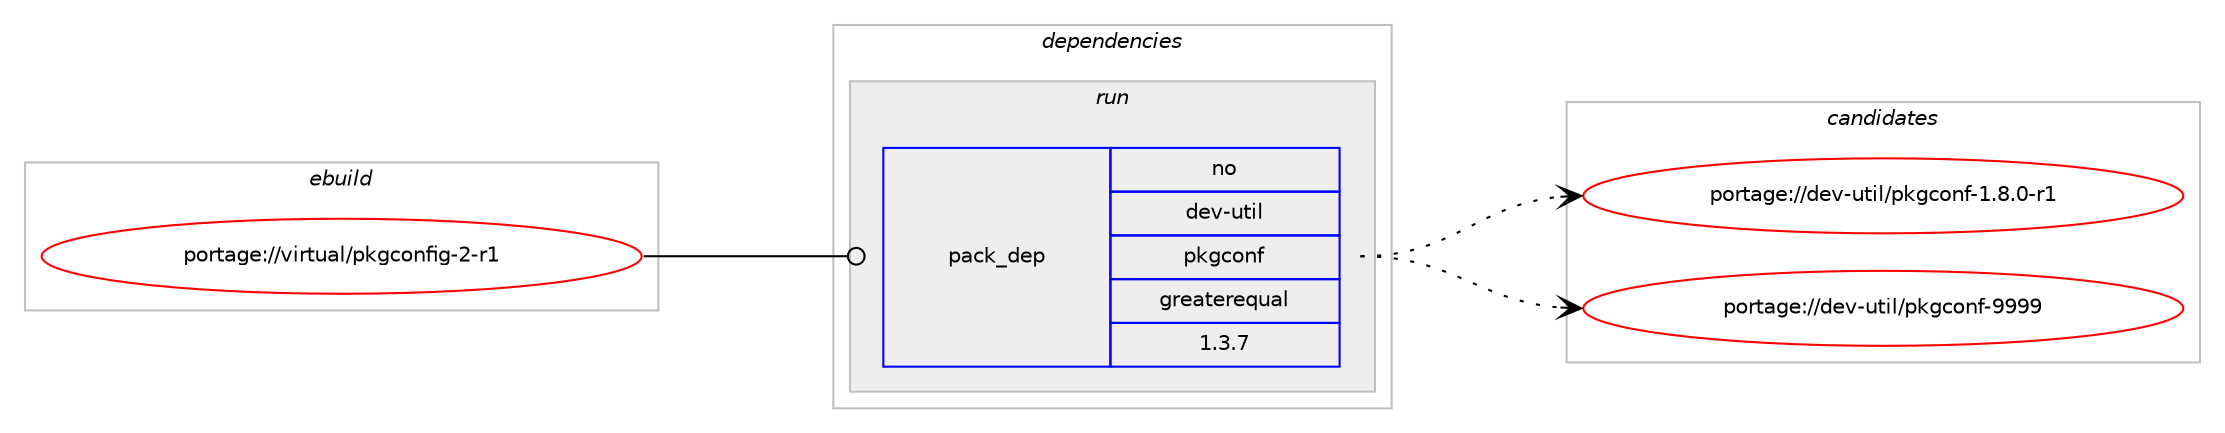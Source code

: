 digraph prolog {

# *************
# Graph options
# *************

newrank=true;
concentrate=true;
compound=true;
graph [rankdir=LR,fontname=Helvetica,fontsize=10,ranksep=1.5];#, ranksep=2.5, nodesep=0.2];
edge  [arrowhead=vee];
node  [fontname=Helvetica,fontsize=10];

# **********
# The ebuild
# **********

subgraph cluster_leftcol {
color=gray;
rank=same;
label=<<i>ebuild</i>>;
id [label="portage://virtual/pkgconfig-2-r1", color=red, width=4, href="../virtual/pkgconfig-2-r1.svg"];
}

# ****************
# The dependencies
# ****************

subgraph cluster_midcol {
color=gray;
label=<<i>dependencies</i>>;
subgraph cluster_compile {
fillcolor="#eeeeee";
style=filled;
label=<<i>compile</i>>;
}
subgraph cluster_compileandrun {
fillcolor="#eeeeee";
style=filled;
label=<<i>compile and run</i>>;
}
subgraph cluster_run {
fillcolor="#eeeeee";
style=filled;
label=<<i>run</i>>;
subgraph pack1310 {
dependency1491 [label=<<TABLE BORDER="0" CELLBORDER="1" CELLSPACING="0" CELLPADDING="4" WIDTH="220"><TR><TD ROWSPAN="6" CELLPADDING="30">pack_dep</TD></TR><TR><TD WIDTH="110">no</TD></TR><TR><TD>dev-util</TD></TR><TR><TD>pkgconf</TD></TR><TR><TD>greaterequal</TD></TR><TR><TD>1.3.7</TD></TR></TABLE>>, shape=none, color=blue];
}
id:e -> dependency1491:w [weight=20,style="solid",arrowhead="odot"];
}
}

# **************
# The candidates
# **************

subgraph cluster_choices {
rank=same;
color=gray;
label=<<i>candidates</i>>;

subgraph choice1310 {
color=black;
nodesep=1;
choice1001011184511711610510847112107103991111101024549465646484511449 [label="portage://dev-util/pkgconf-1.8.0-r1", color=red, width=4,href="../dev-util/pkgconf-1.8.0-r1.svg"];
choice1001011184511711610510847112107103991111101024557575757 [label="portage://dev-util/pkgconf-9999", color=red, width=4,href="../dev-util/pkgconf-9999.svg"];
dependency1491:e -> choice1001011184511711610510847112107103991111101024549465646484511449:w [style=dotted,weight="100"];
dependency1491:e -> choice1001011184511711610510847112107103991111101024557575757:w [style=dotted,weight="100"];
}
}

}
